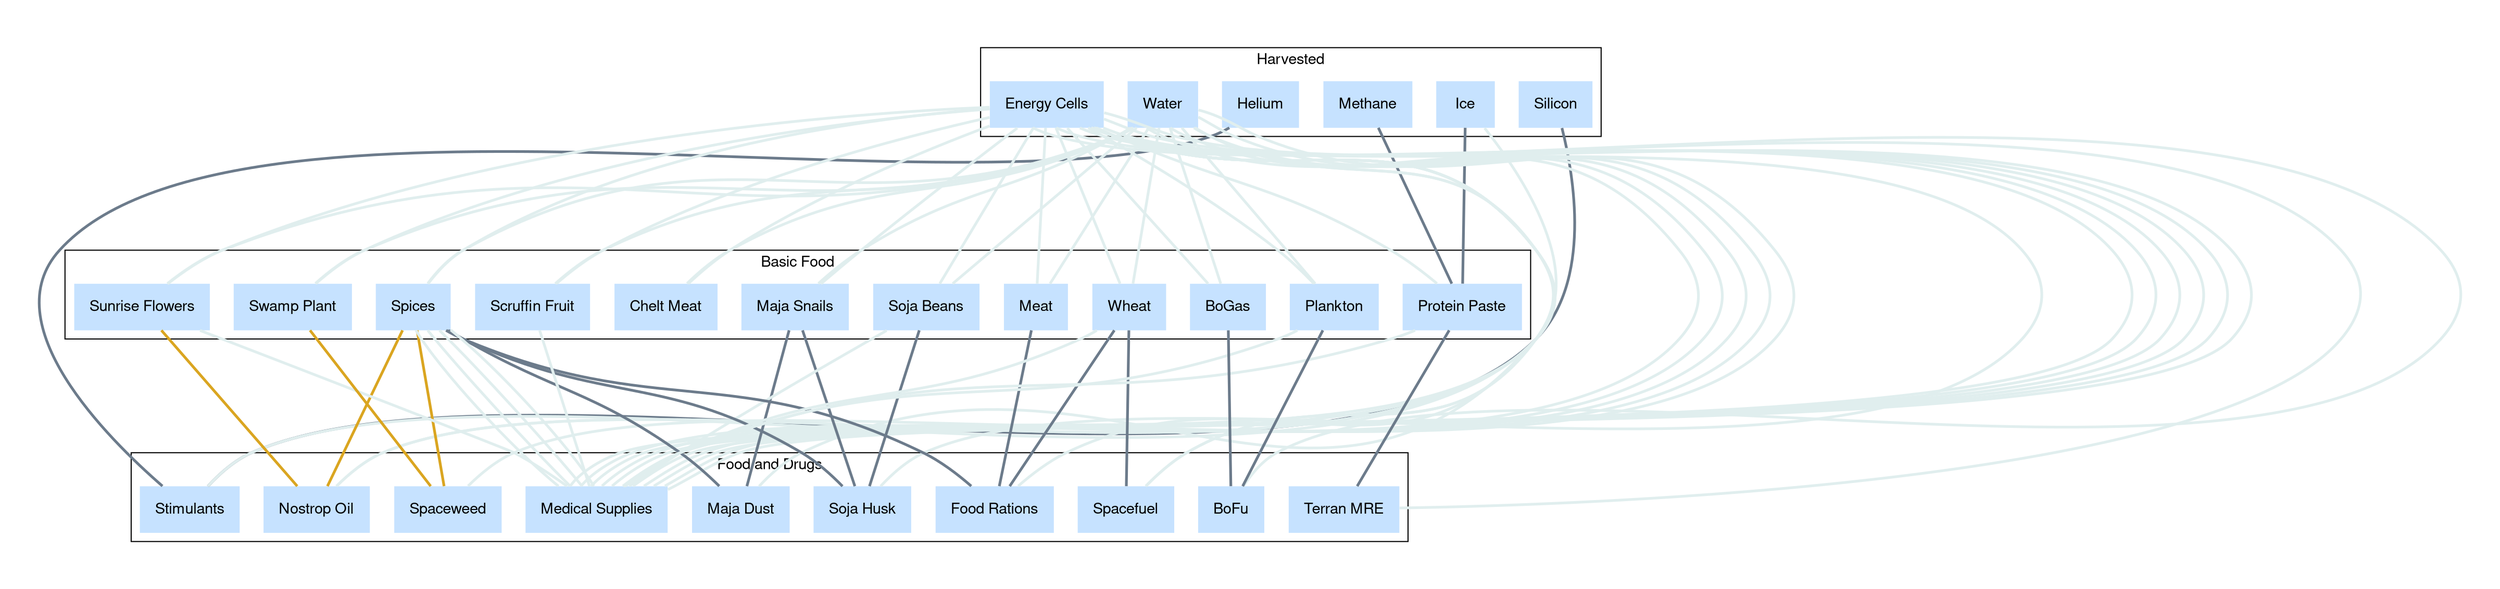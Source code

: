 graph "X4 Economy" {
	compound=true fontname="Helvetica,Arial,sans-serif"
	graph [nodesep=0.3 pad=0.5 ranksep=2]
	node [color=slategray1 fontname="Helvetica,Arial,sans-serif" margin=0.2 penwidth=0 shape=record style=filled]
	edge [fontname="Helvetica,Arial,sans-serif" penwidth=2.5]
	subgraph 0 {
		cluster=true label=Harvested
		Helium [colour=lightsteelblue2 shape=box]
		Methane [colour=lightsteelblue2 shape=box]
		Silicon [colour=lightsteelblue2 shape=box]
		Ice [colour=lightsteelblue2 shape=box]
		Water [colour=lightsteelblue2 shape=box]
		"Energy Cells" [colour=lightsteelblue2 shape=box]
	}
	subgraph 1 {
		cluster=true label="Basic Food"
		"Maja Snails" [colour=lightsteelblue2 shape=box]
		Meat [colour=lightsteelblue2 shape=box]
		"Soja Beans" [colour=lightsteelblue2 shape=box]
		Spices [colour=lightsteelblue2 shape=box]
		"Sunrise Flowers" [colour=lightsteelblue2 shape=box]
		"Swamp Plant" [colour=lightsteelblue2 shape=box]
		Wheat [colour=lightsteelblue2 shape=box]
		"Chelt Meat" [colour=lightsteelblue2 shape=box]
		"Scruffin Fruit" [colour=lightsteelblue2 shape=box]
		"Protein Paste" [colour=lightsteelblue2 shape=box]
		Plankton [colour=lightsteelblue2 shape=box]
		BoGas [colour=lightsteelblue2 shape=box]
	}
	subgraph 2 {
		cluster=true label="Food and Drugs"
		Spacefuel [colour=lightsteelblue2 shape=box]
		"Food Rations" [colour=lightsteelblue2 shape=box]
		"Maja Dust" [colour=lightsteelblue2 shape=box]
		"Soja Husk" [colour=lightsteelblue2 shape=box]
		Spaceweed [colour=lightsteelblue2 shape=box]
		"Nostrop Oil" [colour=lightsteelblue2 shape=box]
		"Medical Supplies" [colour=lightsteelblue2 shape=box]
		"Terran MRE" [colour=lightsteelblue2 shape=box]
		Stimulants [colour=lightsteelblue2 shape=box]
		BoFu [colour=lightsteelblue2 shape=box]
	}
	"Energy Cells" -- "Maja Snails" [color=azure2 constraint=false]
	Water -- "Maja Snails" [color=azure2 constraint=false]
	"Energy Cells" -- Meat [color=azure2 constraint=false]
	Water -- Meat [color=azure2 constraint=false]
	"Energy Cells" -- "Soja Beans" [color=azure2 constraint=false]
	Water -- "Soja Beans" [color=azure2 constraint=false]
	"Energy Cells" -- Spices [color=azure2 constraint=false]
	Water -- Spices [color=azure2 constraint=false]
	"Energy Cells" -- "Sunrise Flowers" [color=azure2 constraint=false]
	Water -- "Sunrise Flowers" [color=azure2 constraint=false]
	"Energy Cells" -- "Swamp Plant" [color=azure2 constraint=false]
	Water -- "Swamp Plant" [color=azure2 constraint=false]
	"Energy Cells" -- Wheat [color=azure2 constraint=false]
	Water -- Wheat [color=azure2 constraint=false]
	"Energy Cells" -- "Chelt Meat" [color=azure2 constraint=false]
	Water -- "Chelt Meat" [color=azure2 constraint=false]
	"Energy Cells" -- "Scruffin Fruit" [color=azure2 constraint=false]
	Water -- "Scruffin Fruit" [color=azure2 constraint=false]
	"Energy Cells" -- "Protein Paste" [color=azure2 constraint=false]
	Ice -- "Protein Paste" [color=slategray4 constraint=true]
	Methane -- "Protein Paste" [color=slategray4 constraint=true]
	"Energy Cells" -- Plankton [color=azure2 constraint=false]
	Water -- Plankton [color=azure2 constraint=false]
	"Energy Cells" -- BoGas [color=azure2 constraint=false]
	Water -- BoGas [color=azure2 constraint=false]
	"Energy Cells" -- Spacefuel [color=azure2 constraint=false]
	Water -- Spacefuel [color=azure2 constraint=false]
	Wheat -- Spacefuel [color=slategray4 constraint=true]
	"Energy Cells" -- "Food Rations" [color=azure2 constraint=false]
	Meat -- "Food Rations" [color=slategray4 constraint=true]
	Spices -- "Food Rations" [color=slategray4 constraint=true]
	Wheat -- "Food Rations" [color=slategray4 constraint=true]
	"Energy Cells" -- "Maja Dust" [color=azure2 constraint=false]
	"Maja Snails" -- "Maja Dust" [color=slategray4 constraint=true]
	Spices -- "Maja Dust" [color=slategray4 constraint=true]
	"Energy Cells" -- "Soja Husk" [color=azure2 constraint=false]
	"Maja Snails" -- "Soja Husk" [color=slategray4 constraint=true]
	"Soja Beans" -- "Soja Husk" [color=slategray4 constraint=true]
	Spices -- "Soja Husk" [color=slategray4 constraint=true]
	"Energy Cells" -- Spaceweed [color=azure2 constraint=false]
	Spices -- Spaceweed [color=goldenrod constraint=true]
	"Swamp Plant" -- Spaceweed [color=goldenrod constraint=true]
	"Energy Cells" -- "Nostrop Oil" [color=azure2 constraint=false]
	Spices -- "Nostrop Oil" [color=goldenrod constraint=true]
	"Sunrise Flowers" -- "Nostrop Oil" [color=goldenrod constraint=true]
	Water -- "Nostrop Oil" [color=azure2 constraint=false]
	"Energy Cells" -- "Medical Supplies" [color=azure2 constraint=false]
	Spices -- "Medical Supplies" [color=azure2 constraint=false]
	Water -- "Medical Supplies" [color=azure2 constraint=false]
	Wheat -- "Medical Supplies" [color=azure2 constraint=false]
	"Energy Cells" -- "Medical Supplies" [color=azure2 constraint=false]
	"Soja Beans" -- "Medical Supplies" [color=azure2 constraint=false]
	Spices -- "Medical Supplies" [color=azure2 constraint=false]
	Water -- "Medical Supplies" [color=azure2 constraint=false]
	"Energy Cells" -- "Medical Supplies" [color=azure2 constraint=false]
	Spices -- "Medical Supplies" [color=azure2 constraint=false]
	"Sunrise Flowers" -- "Medical Supplies" [color=azure2 constraint=false]
	Water -- "Medical Supplies" [color=azure2 constraint=false]
	"Energy Cells" -- "Medical Supplies" [color=azure2 constraint=false]
	"Scruffin Fruit" -- "Medical Supplies" [color=azure2 constraint=false]
	Spices -- "Medical Supplies" [color=azure2 constraint=false]
	Water -- "Medical Supplies" [color=azure2 constraint=false]
	"Energy Cells" -- "Medical Supplies" [color=azure2 constraint=false]
	Ice -- "Medical Supplies" [color=azure2 constraint=false]
	"Protein Paste" -- "Medical Supplies" [color=azure2 constraint=false]
	"Energy Cells" -- "Medical Supplies" [color=azure2 constraint=false]
	Plankton -- "Medical Supplies" [color=azure2 constraint=false]
	Water -- "Medical Supplies" [color=azure2 constraint=false]
	"Energy Cells" -- "Terran MRE" [color=azure2 constraint=false]
	"Protein Paste" -- "Terran MRE" [color=slategray4 constraint=true]
	"Energy Cells" -- Stimulants [color=azure2 constraint=false]
	Helium -- Stimulants [color=slategray4 constraint=true]
	Silicon -- Stimulants [color=slategray4 constraint=true]
	BoGas -- BoFu [color=slategray4 constraint=true]
	"Energy Cells" -- BoFu [color=azure2 constraint=false]
	Plankton -- BoFu [color=slategray4 constraint=true]
}
